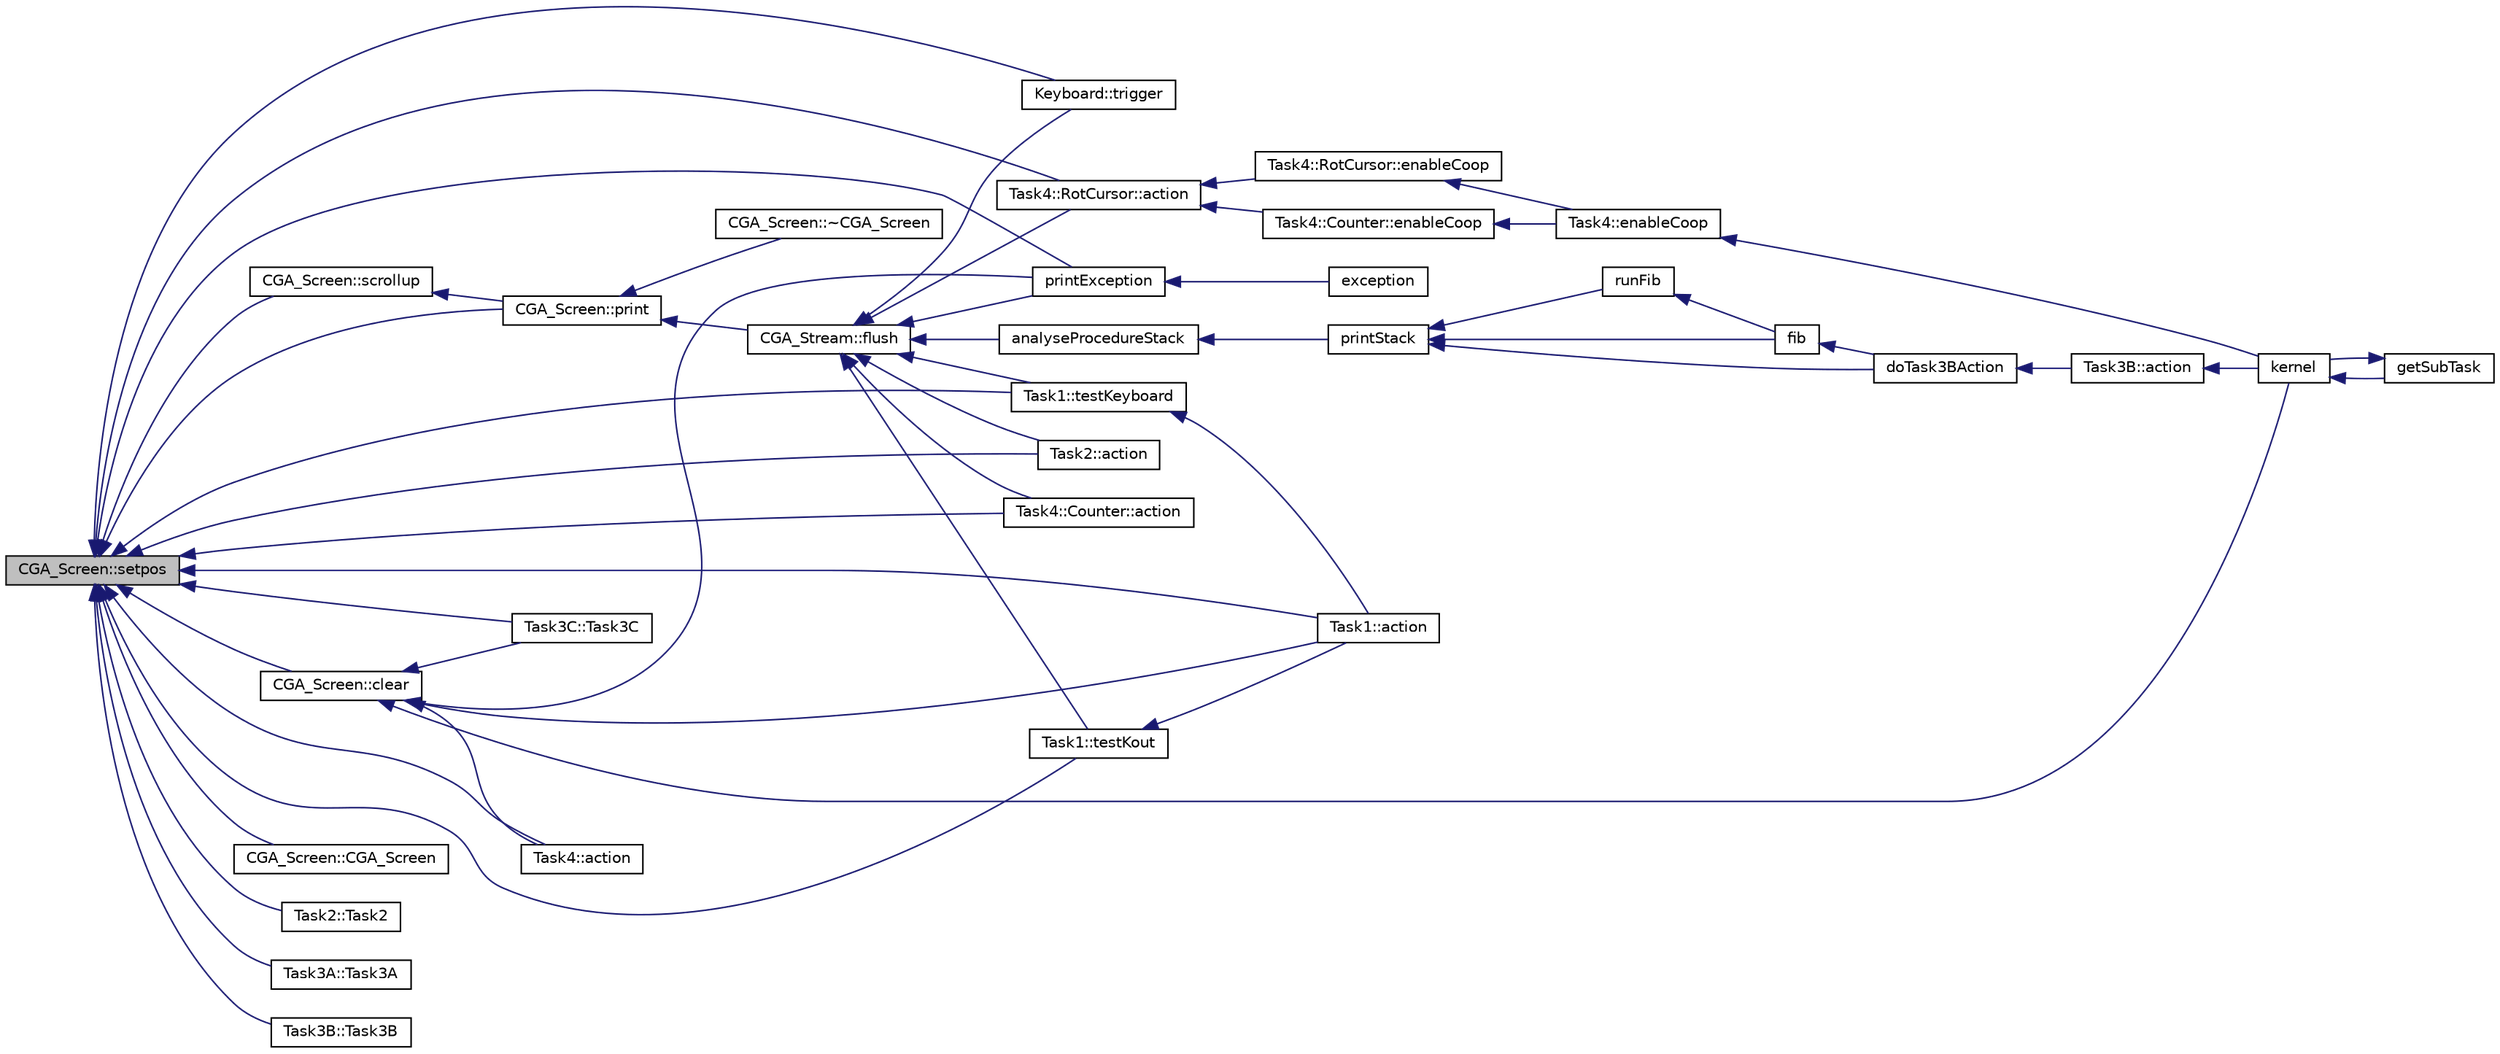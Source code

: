 digraph "CGA_Screen::setpos"
{
  bgcolor="transparent";
  edge [fontname="Helvetica",fontsize="10",labelfontname="Helvetica",labelfontsize="10"];
  node [fontname="Helvetica",fontsize="10",shape=record];
  rankdir="LR";
  Node1 [label="CGA_Screen::setpos",height=0.2,width=0.4,color="black", fillcolor="grey75", style="filled", fontcolor="black"];
  Node1 -> Node2 [dir="back",color="midnightblue",fontsize="10",style="solid",fontname="Helvetica"];
  Node2 [label="Keyboard::trigger",height=0.2,width=0.4,color="black",URL="$classKeyboard.html#a0d0359a4df20db7eb38dd769e2322353",tooltip="einen auftretenden Tastaturinterrupt behandeln "];
  Node1 -> Node3 [dir="back",color="midnightblue",fontsize="10",style="solid",fontname="Helvetica"];
  Node3 [label="CGA_Screen::CGA_Screen",height=0.2,width=0.4,color="black",URL="$classCGA__Screen.html#a4415c1855a6afdc5cd3116e5fa054252",tooltip="Constructor. "];
  Node1 -> Node4 [dir="back",color="midnightblue",fontsize="10",style="solid",fontname="Helvetica"];
  Node4 [label="CGA_Screen::print",height=0.2,width=0.4,color="black",URL="$classCGA__Screen.html#a6c295831093cab87c3944e39160965b9",tooltip="gibt eine Zeichenkette an der aktuellen Position aus "];
  Node4 -> Node5 [dir="back",color="midnightblue",fontsize="10",style="solid",fontname="Helvetica"];
  Node5 [label="CGA_Stream::flush",height=0.2,width=0.4,color="black",URL="$classCGA__Stream.html#a73572f5377a28f09ee9dc3af7b5a65b9",tooltip="ausgeben des Inhaltes des internen Puffers "];
  Node5 -> Node2 [dir="back",color="midnightblue",fontsize="10",style="solid",fontname="Helvetica"];
  Node5 -> Node6 [dir="back",color="midnightblue",fontsize="10",style="solid",fontname="Helvetica"];
  Node6 [label="printException",height=0.2,width=0.4,color="black",URL="$exceptions_8cc.html#aa9be12416ab5fcc6ced0ea49ff7825de"];
  Node6 -> Node7 [dir="back",color="midnightblue",fontsize="10",style="solid",fontname="Helvetica"];
  Node7 [label="exception",height=0.2,width=0.4,color="black",URL="$exceptions_8cc.html#a17ac45e3213989a19bb1472093ca30e6",tooltip="Entry point for exceptions. "];
  Node5 -> Node8 [dir="back",color="midnightblue",fontsize="10",style="solid",fontname="Helvetica"];
  Node8 [label="analyseProcedureStack",height=0.2,width=0.4,color="black",URL="$analyse_8cc.html#adab0ef21ad15eeca2d4b96b98b59b356",tooltip="Diese Funktion dient der Analyse des Prozedurstacks. "];
  Node8 -> Node9 [dir="back",color="midnightblue",fontsize="10",style="solid",fontname="Helvetica"];
  Node9 [label="printStack",height=0.2,width=0.4,color="black",URL="$task3B_8cc.html#a1140e1f1ebb85d5c7103af6e0b522c22"];
  Node9 -> Node10 [dir="back",color="midnightblue",fontsize="10",style="solid",fontname="Helvetica"];
  Node10 [label="runFib",height=0.2,width=0.4,color="black",URL="$task3B_8cc.html#a4205b075c53452d0a4cb9966fe2bf855"];
  Node10 -> Node11 [dir="back",color="midnightblue",fontsize="10",style="solid",fontname="Helvetica"];
  Node11 [label="fib",height=0.2,width=0.4,color="black",URL="$task3B_8cc.html#ad1b3bc944aac0dbdd041cc180ff8c37a"];
  Node11 -> Node12 [dir="back",color="midnightblue",fontsize="10",style="solid",fontname="Helvetica"];
  Node12 [label="doTask3BAction",height=0.2,width=0.4,color="black",URL="$task3B_8cc.html#a5874bf2c7fd779b0760c4d5f16bb2d08"];
  Node12 -> Node13 [dir="back",color="midnightblue",fontsize="10",style="solid",fontname="Helvetica"];
  Node13 [label="Task3B::action",height=0.2,width=0.4,color="black",URL="$classTask3B.html#aa803f35a028d2dc338d20d69ab592f20",tooltip="prints the line "];
  Node13 -> Node14 [dir="back",color="midnightblue",fontsize="10",style="solid",fontname="Helvetica"];
  Node14 [label="kernel",height=0.2,width=0.4,color="black",URL="$main_8cc.html#a796315624c9bcf31fd673cb62e4b9819",tooltip="kernel entry point "];
  Node14 -> Node15 [dir="back",color="midnightblue",fontsize="10",style="solid",fontname="Helvetica"];
  Node15 [label="getSubTask",height=0.2,width=0.4,color="black",URL="$main_8cc.html#a9f9d2ea101dcc6e3cd7011dccc4331e0",tooltip="Wait for user input via keyboard to select sub task. "];
  Node15 -> Node14 [dir="back",color="midnightblue",fontsize="10",style="solid",fontname="Helvetica"];
  Node9 -> Node11 [dir="back",color="midnightblue",fontsize="10",style="solid",fontname="Helvetica"];
  Node9 -> Node12 [dir="back",color="midnightblue",fontsize="10",style="solid",fontname="Helvetica"];
  Node5 -> Node16 [dir="back",color="midnightblue",fontsize="10",style="solid",fontname="Helvetica"];
  Node16 [label="Task1::testKout",height=0.2,width=0.4,color="black",URL="$classTask1.html#a48ca608ac9cdc03ab6614a4f61e2448e",tooltip="test the functionality of the Kout object "];
  Node16 -> Node17 [dir="back",color="midnightblue",fontsize="10",style="solid",fontname="Helvetica"];
  Node17 [label="Task1::action",height=0.2,width=0.4,color="black",URL="$classTask1.html#a0d4029a13591e70af436c0ead066ea5c",tooltip="parse and print multiboot information "];
  Node5 -> Node18 [dir="back",color="midnightblue",fontsize="10",style="solid",fontname="Helvetica"];
  Node18 [label="Task1::testKeyboard",height=0.2,width=0.4,color="black",URL="$classTask1.html#a587ce3fad20f9ec4ec88beefd08db49e",tooltip="test the functionality of the Keyboard_Controller object "];
  Node18 -> Node17 [dir="back",color="midnightblue",fontsize="10",style="solid",fontname="Helvetica"];
  Node5 -> Node19 [dir="back",color="midnightblue",fontsize="10",style="solid",fontname="Helvetica"];
  Node19 [label="Task2::action",height=0.2,width=0.4,color="black",URL="$classTask2.html#aa5de17846032b02d6d0819cdc78b1b3e",tooltip="prints the line "];
  Node5 -> Node20 [dir="back",color="midnightblue",fontsize="10",style="solid",fontname="Helvetica"];
  Node20 [label="Task4::RotCursor::action",height=0.2,width=0.4,color="black",URL="$classTask4_1_1RotCursor.html#a33e3fee3981896223823f4b396339f40",tooltip="start outputting the symbol "];
  Node20 -> Node21 [dir="back",color="midnightblue",fontsize="10",style="solid",fontname="Helvetica"];
  Node21 [label="Task4::RotCursor::enableCoop",height=0.2,width=0.4,color="black",URL="$classTask4_1_1RotCursor.html#aa317aab41cd3e8f579df5dfeb1b99108"];
  Node21 -> Node22 [dir="back",color="midnightblue",fontsize="10",style="solid",fontname="Helvetica"];
  Node22 [label="Task4::enableCoop",height=0.2,width=0.4,color="black",URL="$classTask4.html#a5ec390882239e7957f43edaf891156eb",tooltip="switch sub tasks to cooperative scheduling "];
  Node22 -> Node14 [dir="back",color="midnightblue",fontsize="10",style="solid",fontname="Helvetica"];
  Node20 -> Node23 [dir="back",color="midnightblue",fontsize="10",style="solid",fontname="Helvetica"];
  Node23 [label="Task4::Counter::enableCoop",height=0.2,width=0.4,color="black",URL="$classTask4_1_1Counter.html#a23b32a250857ab5e8fdc0b4fb5a0ee43"];
  Node23 -> Node22 [dir="back",color="midnightblue",fontsize="10",style="solid",fontname="Helvetica"];
  Node5 -> Node24 [dir="back",color="midnightblue",fontsize="10",style="solid",fontname="Helvetica"];
  Node24 [label="Task4::Counter::action",height=0.2,width=0.4,color="black",URL="$classTask4_1_1Counter.html#a93c77e391d4d89cf0c34c47b9521d464",tooltip="start outputting and incrementing the counter value "];
  Node4 -> Node25 [dir="back",color="midnightblue",fontsize="10",style="solid",fontname="Helvetica"];
  Node25 [label="CGA_Screen::~CGA_Screen",height=0.2,width=0.4,color="black",URL="$classCGA__Screen.html#a8bfd69c9fc770359fb8d6e3a02cbdd1e",tooltip="Destructor. "];
  Node1 -> Node26 [dir="back",color="midnightblue",fontsize="10",style="solid",fontname="Helvetica"];
  Node26 [label="CGA_Screen::scrollup",height=0.2,width=0.4,color="black",URL="$classCGA__Screen.html#a3808a301813e3e1b6368ab75a94ea652",tooltip="das aktuelle Display wird eine Zeile nach oben gescrollt "];
  Node26 -> Node4 [dir="back",color="midnightblue",fontsize="10",style="solid",fontname="Helvetica"];
  Node1 -> Node27 [dir="back",color="midnightblue",fontsize="10",style="solid",fontname="Helvetica"];
  Node27 [label="CGA_Screen::clear",height=0.2,width=0.4,color="black",URL="$classCGA__Screen.html#a622bc3a2822e3006579167343d639353",tooltip="leert den aktuellen Bildschirm "];
  Node27 -> Node6 [dir="back",color="midnightblue",fontsize="10",style="solid",fontname="Helvetica"];
  Node27 -> Node14 [dir="back",color="midnightblue",fontsize="10",style="solid",fontname="Helvetica"];
  Node27 -> Node17 [dir="back",color="midnightblue",fontsize="10",style="solid",fontname="Helvetica"];
  Node27 -> Node28 [dir="back",color="midnightblue",fontsize="10",style="solid",fontname="Helvetica"];
  Node28 [label="Task3C::Task3C",height=0.2,width=0.4,color="black",URL="$classTask3C.html#a8f04bccb22d544cb427fd7597ed1bea7",tooltip="Default constructor. "];
  Node27 -> Node29 [dir="back",color="midnightblue",fontsize="10",style="solid",fontname="Helvetica"];
  Node29 [label="Task4::action",height=0.2,width=0.4,color="black",URL="$classTask4.html#a2a7d07836599ad51be274201cf6c2027",tooltip="start operation "];
  Node1 -> Node6 [dir="back",color="midnightblue",fontsize="10",style="solid",fontname="Helvetica"];
  Node1 -> Node16 [dir="back",color="midnightblue",fontsize="10",style="solid",fontname="Helvetica"];
  Node1 -> Node18 [dir="back",color="midnightblue",fontsize="10",style="solid",fontname="Helvetica"];
  Node1 -> Node17 [dir="back",color="midnightblue",fontsize="10",style="solid",fontname="Helvetica"];
  Node1 -> Node30 [dir="back",color="midnightblue",fontsize="10",style="solid",fontname="Helvetica"];
  Node30 [label="Task2::Task2",height=0.2,width=0.4,color="black",URL="$classTask2.html#a4adb42b6119375dfec56808c158dd7dc",tooltip="Default constructor. "];
  Node1 -> Node19 [dir="back",color="midnightblue",fontsize="10",style="solid",fontname="Helvetica"];
  Node1 -> Node31 [dir="back",color="midnightblue",fontsize="10",style="solid",fontname="Helvetica"];
  Node31 [label="Task3A::Task3A",height=0.2,width=0.4,color="black",URL="$classTask3A.html#a86233712775d9b45fe3d8a5eae09334d",tooltip="Default constructor. "];
  Node1 -> Node32 [dir="back",color="midnightblue",fontsize="10",style="solid",fontname="Helvetica"];
  Node32 [label="Task3B::Task3B",height=0.2,width=0.4,color="black",URL="$classTask3B.html#a7ec400d4732dfb10f86b72a9b767f36e",tooltip="Default constructor. "];
  Node1 -> Node28 [dir="back",color="midnightblue",fontsize="10",style="solid",fontname="Helvetica"];
  Node1 -> Node20 [dir="back",color="midnightblue",fontsize="10",style="solid",fontname="Helvetica"];
  Node1 -> Node24 [dir="back",color="midnightblue",fontsize="10",style="solid",fontname="Helvetica"];
  Node1 -> Node29 [dir="back",color="midnightblue",fontsize="10",style="solid",fontname="Helvetica"];
}
